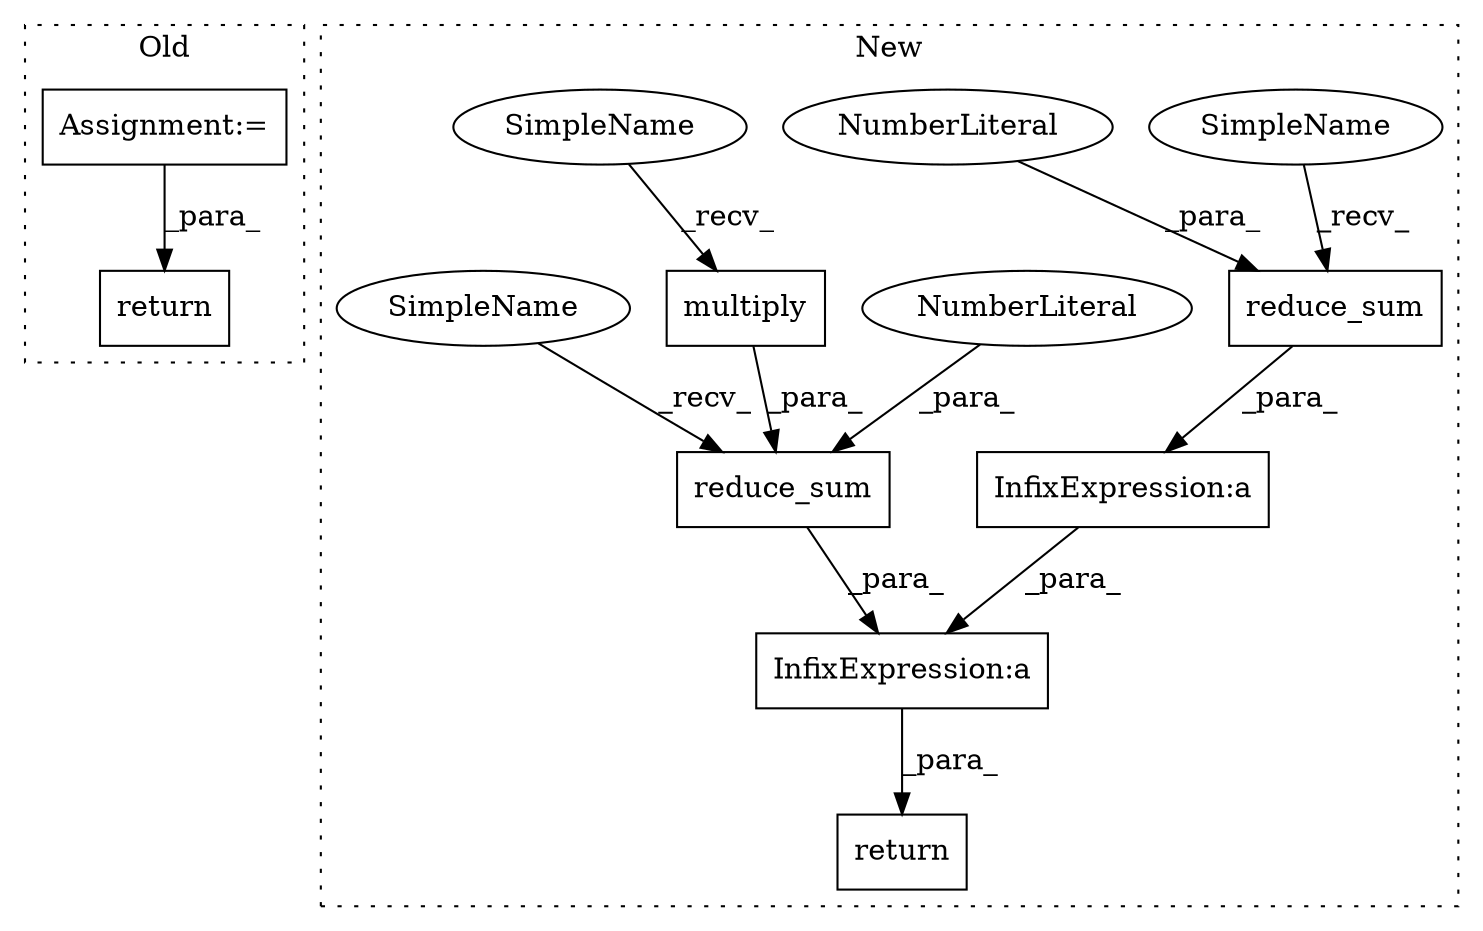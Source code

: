 digraph G {
subgraph cluster0 {
1 [label="return" a="41" s="4808" l="7" shape="box"];
4 [label="Assignment:=" a="7" s="4360" l="1" shape="box"];
label = "Old";
style="dotted";
}
subgraph cluster1 {
2 [label="multiply" a="32" s="4906,4937" l="9,1" shape="box"];
3 [label="return" a="41" s="4984" l="7" shape="box"];
5 [label="reduce_sum" a="32" s="4884,4940" l="11,1" shape="box"];
6 [label="InfixExpression:a" a="27" s="4813" l="3" shape="box"];
7 [label="InfixExpression:a" a="27" s="5035" l="3" shape="box"];
8 [label="NumberLiteral" a="34" s="4939" l="1" shape="ellipse"];
9 [label="reduce_sum" a="32" s="4776,4812" l="11,1" shape="box"];
10 [label="NumberLiteral" a="34" s="4811" l="1" shape="ellipse"];
11 [label="SimpleName" a="42" s="4765" l="10" shape="ellipse"];
12 [label="SimpleName" a="42" s="4873" l="10" shape="ellipse"];
13 [label="SimpleName" a="42" s="4895" l="10" shape="ellipse"];
label = "New";
style="dotted";
}
2 -> 5 [label="_para_"];
4 -> 1 [label="_para_"];
5 -> 7 [label="_para_"];
6 -> 7 [label="_para_"];
7 -> 3 [label="_para_"];
8 -> 5 [label="_para_"];
9 -> 6 [label="_para_"];
10 -> 9 [label="_para_"];
11 -> 9 [label="_recv_"];
12 -> 5 [label="_recv_"];
13 -> 2 [label="_recv_"];
}